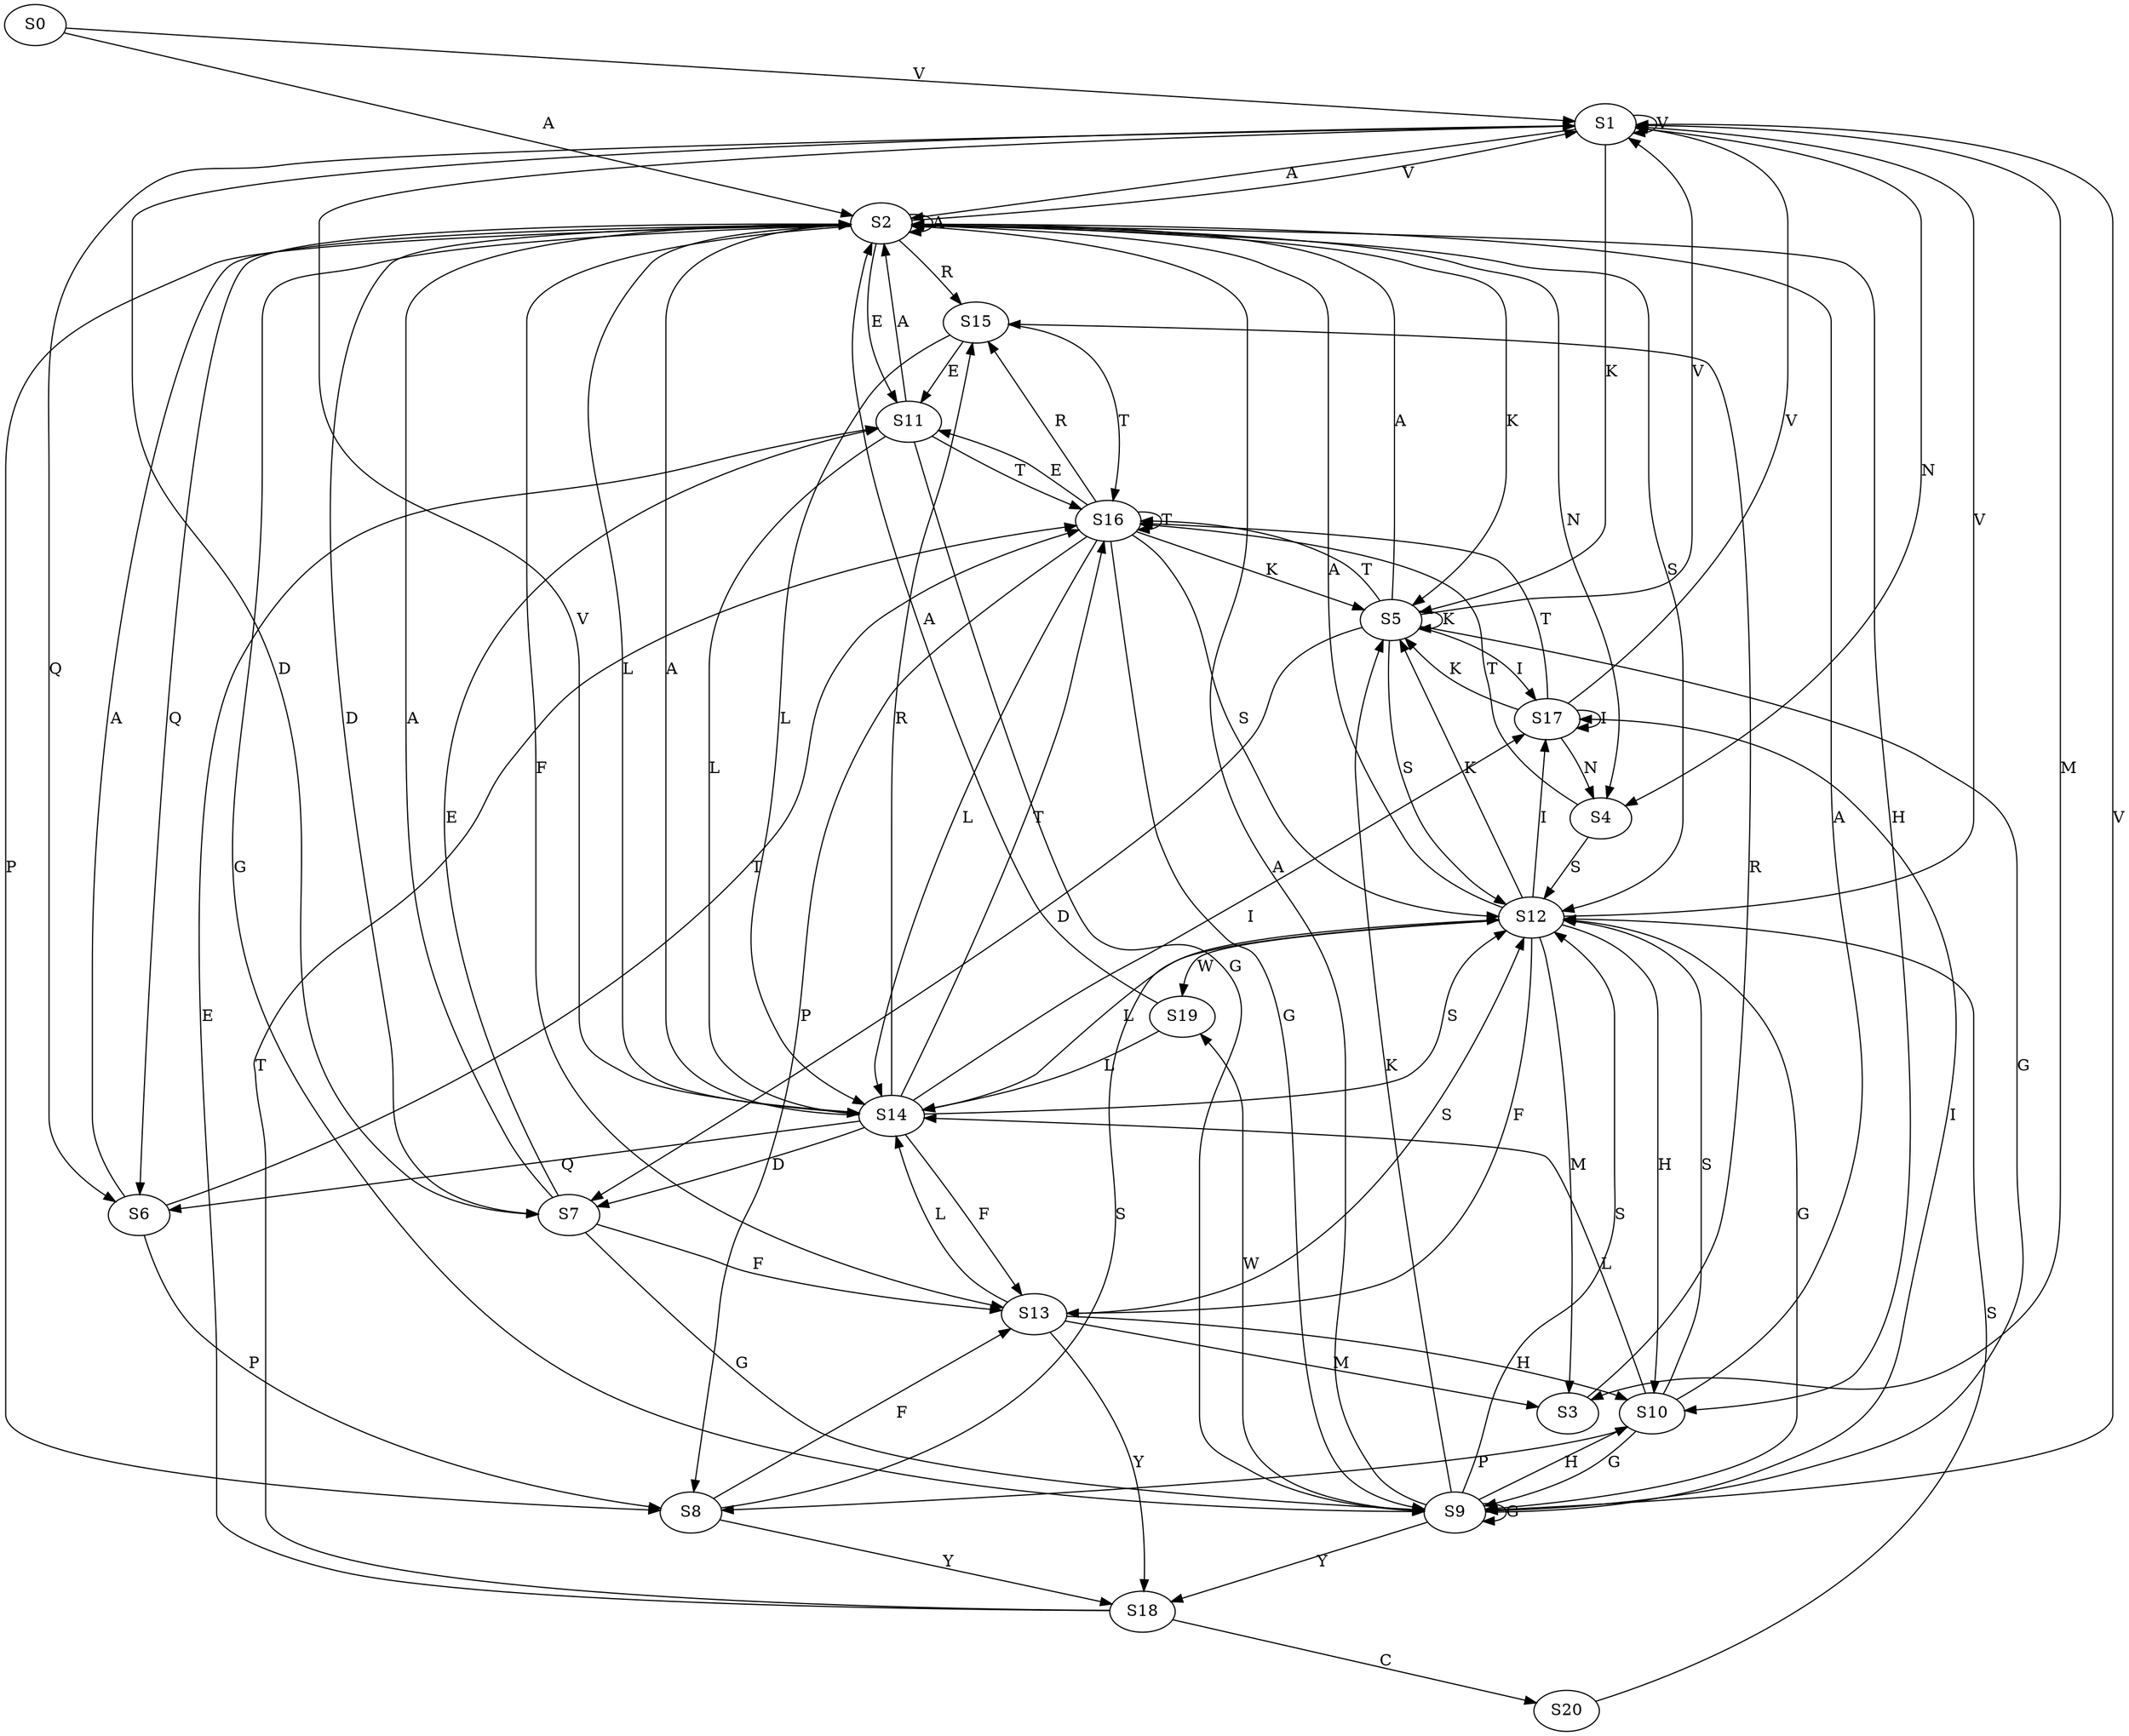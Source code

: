 strict digraph  {
	S0 -> S1 [ label = V ];
	S0 -> S2 [ label = A ];
	S1 -> S3 [ label = M ];
	S1 -> S4 [ label = N ];
	S1 -> S5 [ label = K ];
	S1 -> S6 [ label = Q ];
	S1 -> S2 [ label = A ];
	S1 -> S7 [ label = D ];
	S1 -> S1 [ label = V ];
	S2 -> S8 [ label = P ];
	S2 -> S5 [ label = K ];
	S2 -> S2 [ label = A ];
	S2 -> S9 [ label = G ];
	S2 -> S10 [ label = H ];
	S2 -> S11 [ label = E ];
	S2 -> S12 [ label = S ];
	S2 -> S1 [ label = V ];
	S2 -> S7 [ label = D ];
	S2 -> S4 [ label = N ];
	S2 -> S13 [ label = F ];
	S2 -> S14 [ label = L ];
	S2 -> S6 [ label = Q ];
	S2 -> S15 [ label = R ];
	S3 -> S15 [ label = R ];
	S4 -> S16 [ label = T ];
	S4 -> S12 [ label = S ];
	S5 -> S7 [ label = D ];
	S5 -> S1 [ label = V ];
	S5 -> S9 [ label = G ];
	S5 -> S16 [ label = T ];
	S5 -> S5 [ label = K ];
	S5 -> S17 [ label = I ];
	S5 -> S12 [ label = S ];
	S5 -> S2 [ label = A ];
	S6 -> S2 [ label = A ];
	S6 -> S16 [ label = T ];
	S6 -> S8 [ label = P ];
	S7 -> S2 [ label = A ];
	S7 -> S13 [ label = F ];
	S7 -> S11 [ label = E ];
	S7 -> S9 [ label = G ];
	S8 -> S12 [ label = S ];
	S8 -> S13 [ label = F ];
	S8 -> S18 [ label = Y ];
	S9 -> S19 [ label = W ];
	S9 -> S1 [ label = V ];
	S9 -> S2 [ label = A ];
	S9 -> S18 [ label = Y ];
	S9 -> S10 [ label = H ];
	S9 -> S5 [ label = K ];
	S9 -> S12 [ label = S ];
	S9 -> S17 [ label = I ];
	S9 -> S9 [ label = G ];
	S10 -> S2 [ label = A ];
	S10 -> S8 [ label = P ];
	S10 -> S12 [ label = S ];
	S10 -> S9 [ label = G ];
	S10 -> S14 [ label = L ];
	S11 -> S9 [ label = G ];
	S11 -> S2 [ label = A ];
	S11 -> S14 [ label = L ];
	S11 -> S16 [ label = T ];
	S12 -> S14 [ label = L ];
	S12 -> S9 [ label = G ];
	S12 -> S5 [ label = K ];
	S12 -> S2 [ label = A ];
	S12 -> S1 [ label = V ];
	S12 -> S3 [ label = M ];
	S12 -> S19 [ label = W ];
	S12 -> S17 [ label = I ];
	S12 -> S13 [ label = F ];
	S12 -> S10 [ label = H ];
	S13 -> S3 [ label = M ];
	S13 -> S12 [ label = S ];
	S13 -> S18 [ label = Y ];
	S13 -> S10 [ label = H ];
	S13 -> S14 [ label = L ];
	S14 -> S1 [ label = V ];
	S14 -> S2 [ label = A ];
	S14 -> S13 [ label = F ];
	S14 -> S7 [ label = D ];
	S14 -> S12 [ label = S ];
	S14 -> S17 [ label = I ];
	S14 -> S16 [ label = T ];
	S14 -> S15 [ label = R ];
	S14 -> S6 [ label = Q ];
	S15 -> S11 [ label = E ];
	S15 -> S16 [ label = T ];
	S15 -> S14 [ label = L ];
	S16 -> S5 [ label = K ];
	S16 -> S8 [ label = P ];
	S16 -> S16 [ label = T ];
	S16 -> S14 [ label = L ];
	S16 -> S15 [ label = R ];
	S16 -> S12 [ label = S ];
	S16 -> S9 [ label = G ];
	S16 -> S11 [ label = E ];
	S17 -> S4 [ label = N ];
	S17 -> S5 [ label = K ];
	S17 -> S16 [ label = T ];
	S17 -> S17 [ label = I ];
	S17 -> S1 [ label = V ];
	S18 -> S11 [ label = E ];
	S18 -> S16 [ label = T ];
	S18 -> S20 [ label = C ];
	S19 -> S2 [ label = A ];
	S19 -> S14 [ label = L ];
	S20 -> S12 [ label = S ];
}
